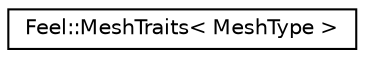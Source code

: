 digraph "Graphical Class Hierarchy"
{
 // LATEX_PDF_SIZE
  edge [fontname="Helvetica",fontsize="10",labelfontname="Helvetica",labelfontsize="10"];
  node [fontname="Helvetica",fontsize="10",shape=record];
  rankdir="LR";
  Node0 [label="Feel::MeshTraits\< MeshType \>",height=0.2,width=0.4,color="black", fillcolor="white", style="filled",URL="$structFeel_1_1MeshTraits.html",tooltip="Traits for meshes."];
}
